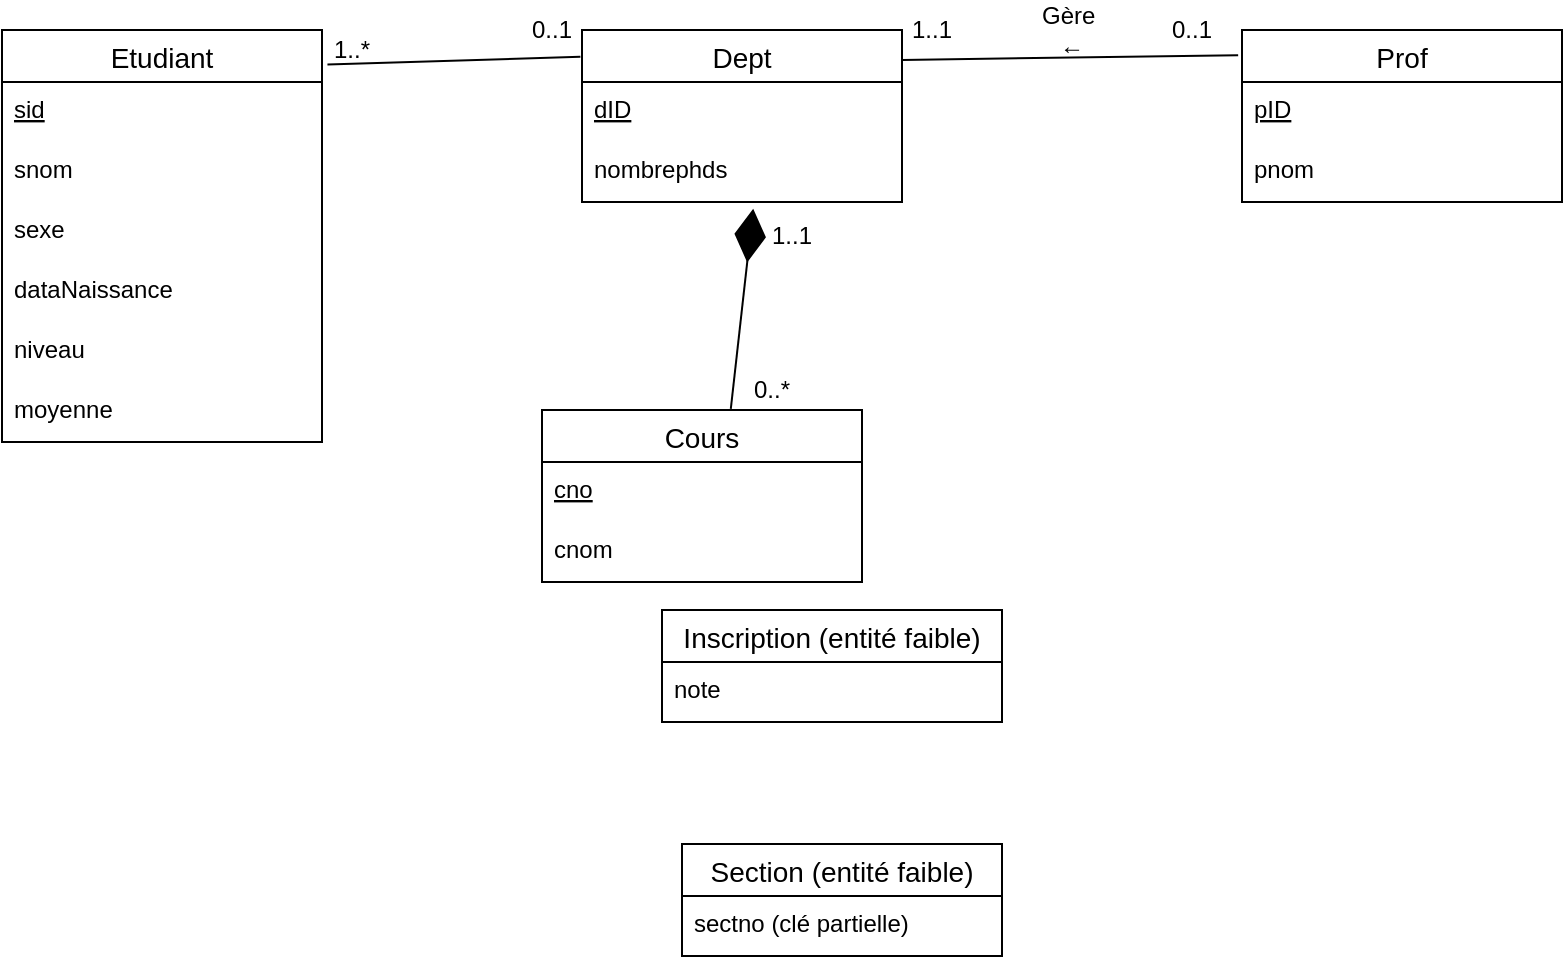 <mxfile version="20.8.20" type="github">
  <diagram name="Page-1" id="7KRnPA2lE_zZvRZOmmRw">
    <mxGraphModel dx="1050" dy="573" grid="1" gridSize="10" guides="1" tooltips="1" connect="1" arrows="1" fold="1" page="1" pageScale="1" pageWidth="1100" pageHeight="850" math="0" shadow="0">
      <root>
        <mxCell id="0" />
        <mxCell id="1" parent="0" />
        <mxCell id="IxuyUcJDz_NpGqc7rvbc-20" value="Etudiant" style="swimlane;fontStyle=0;childLayout=stackLayout;horizontal=1;startSize=26;horizontalStack=0;resizeParent=1;resizeParentMax=0;resizeLast=0;collapsible=1;marginBottom=0;align=center;fontSize=14;" vertex="1" parent="1">
          <mxGeometry x="140" y="110" width="160" height="206" as="geometry" />
        </mxCell>
        <mxCell id="IxuyUcJDz_NpGqc7rvbc-21" value="sid" style="text;strokeColor=none;fillColor=none;spacingLeft=4;spacingRight=4;overflow=hidden;rotatable=0;points=[[0,0.5],[1,0.5]];portConstraint=eastwest;fontSize=12;fontStyle=4" vertex="1" parent="IxuyUcJDz_NpGqc7rvbc-20">
          <mxGeometry y="26" width="160" height="30" as="geometry" />
        </mxCell>
        <mxCell id="IxuyUcJDz_NpGqc7rvbc-22" value="snom" style="text;strokeColor=none;fillColor=none;spacingLeft=4;spacingRight=4;overflow=hidden;rotatable=0;points=[[0,0.5],[1,0.5]];portConstraint=eastwest;fontSize=12;" vertex="1" parent="IxuyUcJDz_NpGqc7rvbc-20">
          <mxGeometry y="56" width="160" height="30" as="geometry" />
        </mxCell>
        <mxCell id="IxuyUcJDz_NpGqc7rvbc-23" value="sexe" style="text;strokeColor=none;fillColor=none;spacingLeft=4;spacingRight=4;overflow=hidden;rotatable=0;points=[[0,0.5],[1,0.5]];portConstraint=eastwest;fontSize=12;" vertex="1" parent="IxuyUcJDz_NpGqc7rvbc-20">
          <mxGeometry y="86" width="160" height="30" as="geometry" />
        </mxCell>
        <mxCell id="IxuyUcJDz_NpGqc7rvbc-24" value="dataNaissance" style="text;strokeColor=none;fillColor=none;spacingLeft=4;spacingRight=4;overflow=hidden;rotatable=0;points=[[0,0.5],[1,0.5]];portConstraint=eastwest;fontSize=12;" vertex="1" parent="IxuyUcJDz_NpGqc7rvbc-20">
          <mxGeometry y="116" width="160" height="30" as="geometry" />
        </mxCell>
        <mxCell id="IxuyUcJDz_NpGqc7rvbc-25" value="niveau" style="text;strokeColor=none;fillColor=none;spacingLeft=4;spacingRight=4;overflow=hidden;rotatable=0;points=[[0,0.5],[1,0.5]];portConstraint=eastwest;fontSize=12;" vertex="1" parent="IxuyUcJDz_NpGqc7rvbc-20">
          <mxGeometry y="146" width="160" height="30" as="geometry" />
        </mxCell>
        <mxCell id="IxuyUcJDz_NpGqc7rvbc-26" value="moyenne" style="text;strokeColor=none;fillColor=none;spacingLeft=4;spacingRight=4;overflow=hidden;rotatable=0;points=[[0,0.5],[1,0.5]];portConstraint=eastwest;fontSize=12;" vertex="1" parent="IxuyUcJDz_NpGqc7rvbc-20">
          <mxGeometry y="176" width="160" height="30" as="geometry" />
        </mxCell>
        <mxCell id="IxuyUcJDz_NpGqc7rvbc-27" value="Dept" style="swimlane;fontStyle=0;childLayout=stackLayout;horizontal=1;startSize=26;horizontalStack=0;resizeParent=1;resizeParentMax=0;resizeLast=0;collapsible=1;marginBottom=0;align=center;fontSize=14;" vertex="1" parent="1">
          <mxGeometry x="430" y="110" width="160" height="86" as="geometry" />
        </mxCell>
        <mxCell id="IxuyUcJDz_NpGqc7rvbc-28" value="dID" style="text;strokeColor=none;fillColor=none;spacingLeft=4;spacingRight=4;overflow=hidden;rotatable=0;points=[[0,0.5],[1,0.5]];portConstraint=eastwest;fontSize=12;fontStyle=4" vertex="1" parent="IxuyUcJDz_NpGqc7rvbc-27">
          <mxGeometry y="26" width="160" height="30" as="geometry" />
        </mxCell>
        <mxCell id="IxuyUcJDz_NpGqc7rvbc-29" value="nombrephds" style="text;strokeColor=none;fillColor=none;spacingLeft=4;spacingRight=4;overflow=hidden;rotatable=0;points=[[0,0.5],[1,0.5]];portConstraint=eastwest;fontSize=12;" vertex="1" parent="IxuyUcJDz_NpGqc7rvbc-27">
          <mxGeometry y="56" width="160" height="30" as="geometry" />
        </mxCell>
        <mxCell id="IxuyUcJDz_NpGqc7rvbc-33" value="Prof" style="swimlane;fontStyle=0;childLayout=stackLayout;horizontal=1;startSize=26;horizontalStack=0;resizeParent=1;resizeParentMax=0;resizeLast=0;collapsible=1;marginBottom=0;align=center;fontSize=14;" vertex="1" parent="1">
          <mxGeometry x="760" y="110" width="160" height="86" as="geometry" />
        </mxCell>
        <mxCell id="IxuyUcJDz_NpGqc7rvbc-34" value="pID" style="text;strokeColor=none;fillColor=none;spacingLeft=4;spacingRight=4;overflow=hidden;rotatable=0;points=[[0,0.5],[1,0.5]];portConstraint=eastwest;fontSize=12;fontStyle=4" vertex="1" parent="IxuyUcJDz_NpGqc7rvbc-33">
          <mxGeometry y="26" width="160" height="30" as="geometry" />
        </mxCell>
        <mxCell id="IxuyUcJDz_NpGqc7rvbc-35" value="pnom" style="text;strokeColor=none;fillColor=none;spacingLeft=4;spacingRight=4;overflow=hidden;rotatable=0;points=[[0,0.5],[1,0.5]];portConstraint=eastwest;fontSize=12;" vertex="1" parent="IxuyUcJDz_NpGqc7rvbc-33">
          <mxGeometry y="56" width="160" height="30" as="geometry" />
        </mxCell>
        <mxCell id="IxuyUcJDz_NpGqc7rvbc-37" value="Section (entité faible)" style="swimlane;fontStyle=0;childLayout=stackLayout;horizontal=1;startSize=26;horizontalStack=0;resizeParent=1;resizeParentMax=0;resizeLast=0;collapsible=1;marginBottom=0;align=center;fontSize=14;" vertex="1" parent="1">
          <mxGeometry x="480" y="517" width="160" height="56" as="geometry" />
        </mxCell>
        <mxCell id="IxuyUcJDz_NpGqc7rvbc-38" value="sectno (clé partielle)" style="text;strokeColor=none;fillColor=none;spacingLeft=4;spacingRight=4;overflow=hidden;rotatable=0;points=[[0,0.5],[1,0.5]];portConstraint=eastwest;fontSize=12;" vertex="1" parent="IxuyUcJDz_NpGqc7rvbc-37">
          <mxGeometry y="26" width="160" height="30" as="geometry" />
        </mxCell>
        <mxCell id="IxuyUcJDz_NpGqc7rvbc-41" value="Cours" style="swimlane;fontStyle=0;childLayout=stackLayout;horizontal=1;startSize=26;horizontalStack=0;resizeParent=1;resizeParentMax=0;resizeLast=0;collapsible=1;marginBottom=0;align=center;fontSize=14;" vertex="1" parent="1">
          <mxGeometry x="410" y="300" width="160" height="86" as="geometry" />
        </mxCell>
        <mxCell id="IxuyUcJDz_NpGqc7rvbc-42" value="cno" style="text;strokeColor=none;fillColor=none;spacingLeft=4;spacingRight=4;overflow=hidden;rotatable=0;points=[[0,0.5],[1,0.5]];portConstraint=eastwest;fontSize=12;fontStyle=4" vertex="1" parent="IxuyUcJDz_NpGqc7rvbc-41">
          <mxGeometry y="26" width="160" height="30" as="geometry" />
        </mxCell>
        <mxCell id="IxuyUcJDz_NpGqc7rvbc-43" value="cnom" style="text;strokeColor=none;fillColor=none;spacingLeft=4;spacingRight=4;overflow=hidden;rotatable=0;points=[[0,0.5],[1,0.5]];portConstraint=eastwest;fontSize=12;" vertex="1" parent="IxuyUcJDz_NpGqc7rvbc-41">
          <mxGeometry y="56" width="160" height="30" as="geometry" />
        </mxCell>
        <mxCell id="IxuyUcJDz_NpGqc7rvbc-45" value="Inscription (entité faible)" style="swimlane;fontStyle=0;childLayout=stackLayout;horizontal=1;startSize=26;horizontalStack=0;resizeParent=1;resizeParentMax=0;resizeLast=0;collapsible=1;marginBottom=0;align=center;fontSize=14;" vertex="1" parent="1">
          <mxGeometry x="470" y="400" width="170" height="56" as="geometry" />
        </mxCell>
        <mxCell id="IxuyUcJDz_NpGqc7rvbc-46" value="note" style="text;strokeColor=none;fillColor=none;spacingLeft=4;spacingRight=4;overflow=hidden;rotatable=0;points=[[0,0.5],[1,0.5]];portConstraint=eastwest;fontSize=12;" vertex="1" parent="IxuyUcJDz_NpGqc7rvbc-45">
          <mxGeometry y="26" width="170" height="30" as="geometry" />
        </mxCell>
        <mxCell id="IxuyUcJDz_NpGqc7rvbc-49" value="" style="endArrow=none;html=1;rounded=0;entryX=-0.005;entryY=0.156;entryDx=0;entryDy=0;entryPerimeter=0;exitX=1.017;exitY=0.084;exitDx=0;exitDy=0;exitPerimeter=0;" edge="1" parent="1" source="IxuyUcJDz_NpGqc7rvbc-20" target="IxuyUcJDz_NpGqc7rvbc-27">
          <mxGeometry relative="1" as="geometry">
            <mxPoint x="470" y="270" as="sourcePoint" />
            <mxPoint x="630" y="270" as="targetPoint" />
          </mxGeometry>
        </mxCell>
        <mxCell id="IxuyUcJDz_NpGqc7rvbc-50" value="1..*" style="text;strokeColor=none;align=center;fillColor=none;html=1;verticalAlign=middle;whiteSpace=wrap;rounded=0;" vertex="1" parent="1">
          <mxGeometry x="300" y="110" width="30" height="20" as="geometry" />
        </mxCell>
        <mxCell id="IxuyUcJDz_NpGqc7rvbc-51" value="0..1" style="text;strokeColor=none;align=center;fillColor=none;html=1;verticalAlign=middle;whiteSpace=wrap;rounded=0;" vertex="1" parent="1">
          <mxGeometry x="400" y="100" width="30" height="20" as="geometry" />
        </mxCell>
        <mxCell id="IxuyUcJDz_NpGqc7rvbc-52" value="" style="endArrow=none;html=1;rounded=0;entryX=1;entryY=0.174;entryDx=0;entryDy=0;entryPerimeter=0;verticalAlign=top;strokeColor=default;exitX=-0.012;exitY=0.147;exitDx=0;exitDy=0;exitPerimeter=0;" edge="1" parent="1" source="IxuyUcJDz_NpGqc7rvbc-33" target="IxuyUcJDz_NpGqc7rvbc-27">
          <mxGeometry relative="1" as="geometry">
            <mxPoint x="750" y="125" as="sourcePoint" />
            <mxPoint x="680" y="240" as="targetPoint" />
          </mxGeometry>
        </mxCell>
        <mxCell id="IxuyUcJDz_NpGqc7rvbc-53" value="1..1" style="text;strokeColor=none;align=center;fillColor=none;html=1;verticalAlign=middle;whiteSpace=wrap;rounded=0;" vertex="1" parent="1">
          <mxGeometry x="590" y="100" width="30" height="20" as="geometry" />
        </mxCell>
        <mxCell id="IxuyUcJDz_NpGqc7rvbc-56" value="0..1" style="text;strokeColor=none;align=center;fillColor=none;html=1;verticalAlign=middle;whiteSpace=wrap;rounded=0;" vertex="1" parent="1">
          <mxGeometry x="720" y="100" width="30" height="20" as="geometry" />
        </mxCell>
        <mxCell id="IxuyUcJDz_NpGqc7rvbc-57" value="Gère&amp;nbsp; ←" style="text;strokeColor=none;align=center;fillColor=none;html=1;verticalAlign=middle;whiteSpace=wrap;rounded=0;" vertex="1" parent="1">
          <mxGeometry x="660" y="100" width="30" height="20" as="geometry" />
        </mxCell>
        <mxCell id="IxuyUcJDz_NpGqc7rvbc-60" value="1..1" style="text;strokeColor=none;align=center;fillColor=none;html=1;verticalAlign=middle;whiteSpace=wrap;rounded=0;" vertex="1" parent="1">
          <mxGeometry x="520" y="201.5" width="30" height="23" as="geometry" />
        </mxCell>
        <mxCell id="IxuyUcJDz_NpGqc7rvbc-61" value="0..*" style="text;strokeColor=none;align=center;fillColor=none;html=1;verticalAlign=middle;whiteSpace=wrap;rounded=0;" vertex="1" parent="1">
          <mxGeometry x="510" y="280" width="30" height="20" as="geometry" />
        </mxCell>
        <mxCell id="IxuyUcJDz_NpGqc7rvbc-65" value="" style="endArrow=diamondThin;endFill=1;endSize=24;html=1;rounded=0;strokeColor=default;entryX=0.535;entryY=1.113;entryDx=0;entryDy=0;entryPerimeter=0;exitX=0.59;exitY=-0.007;exitDx=0;exitDy=0;exitPerimeter=0;" edge="1" parent="1" source="IxuyUcJDz_NpGqc7rvbc-41" target="IxuyUcJDz_NpGqc7rvbc-29">
          <mxGeometry width="160" relative="1" as="geometry">
            <mxPoint x="500" y="290" as="sourcePoint" />
            <mxPoint x="630" y="220" as="targetPoint" />
          </mxGeometry>
        </mxCell>
      </root>
    </mxGraphModel>
  </diagram>
</mxfile>
